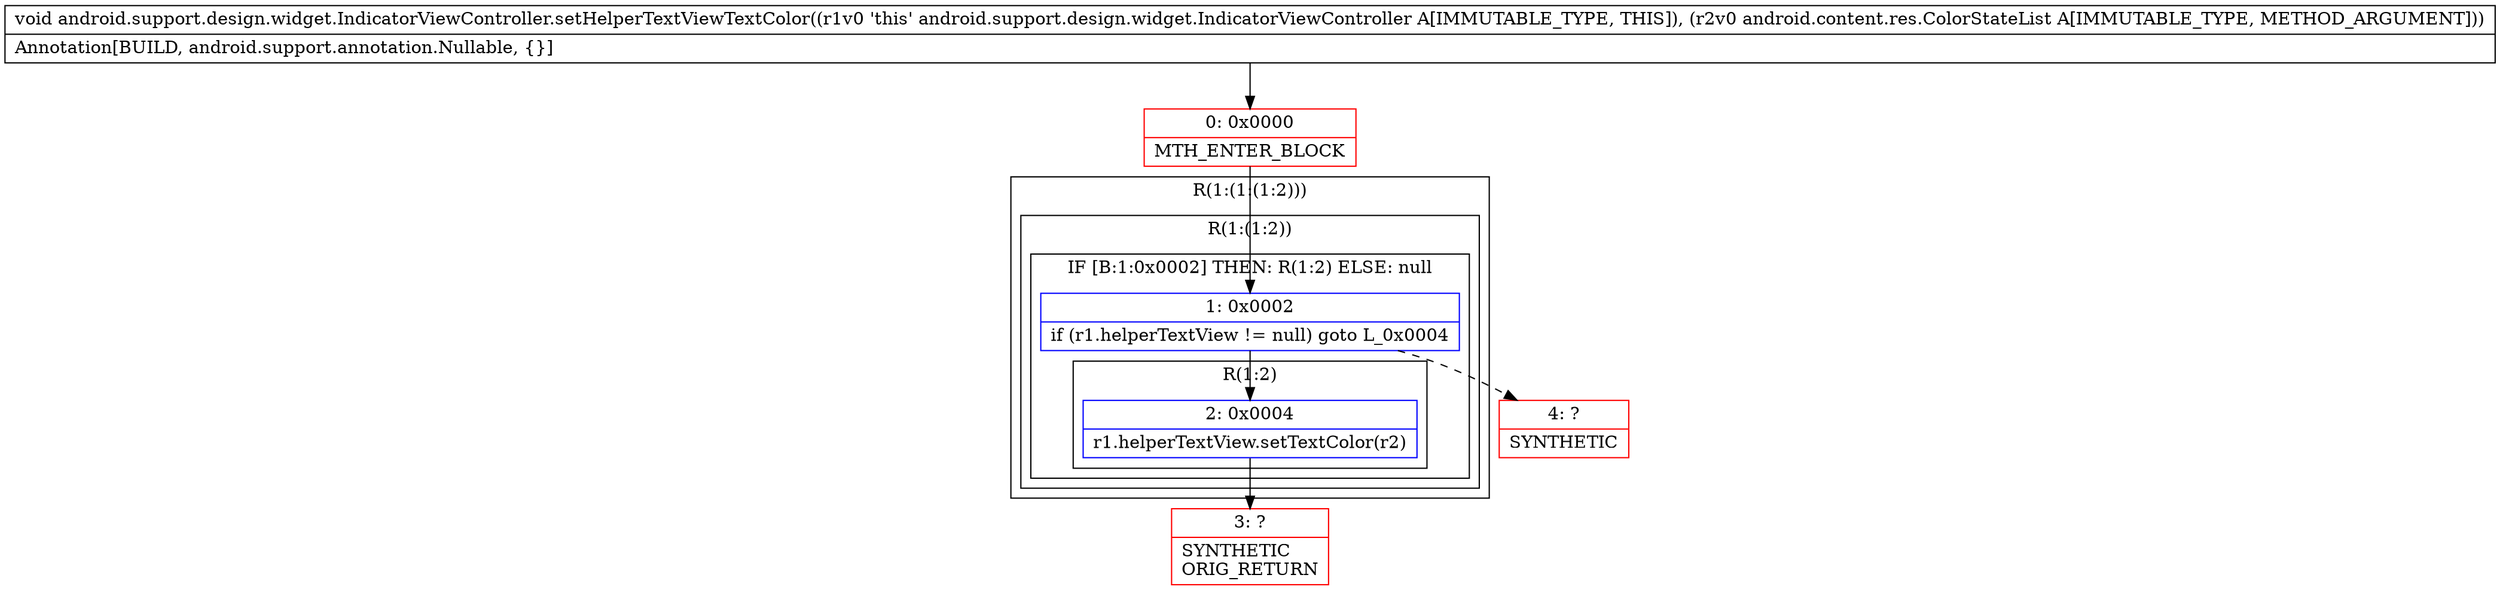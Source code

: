 digraph "CFG forandroid.support.design.widget.IndicatorViewController.setHelperTextViewTextColor(Landroid\/content\/res\/ColorStateList;)V" {
subgraph cluster_Region_195519219 {
label = "R(1:(1:(1:2)))";
node [shape=record,color=blue];
subgraph cluster_Region_517246932 {
label = "R(1:(1:2))";
node [shape=record,color=blue];
subgraph cluster_IfRegion_895556676 {
label = "IF [B:1:0x0002] THEN: R(1:2) ELSE: null";
node [shape=record,color=blue];
Node_1 [shape=record,label="{1\:\ 0x0002|if (r1.helperTextView != null) goto L_0x0004\l}"];
subgraph cluster_Region_1252359978 {
label = "R(1:2)";
node [shape=record,color=blue];
Node_2 [shape=record,label="{2\:\ 0x0004|r1.helperTextView.setTextColor(r2)\l}"];
}
}
}
}
Node_0 [shape=record,color=red,label="{0\:\ 0x0000|MTH_ENTER_BLOCK\l}"];
Node_3 [shape=record,color=red,label="{3\:\ ?|SYNTHETIC\lORIG_RETURN\l}"];
Node_4 [shape=record,color=red,label="{4\:\ ?|SYNTHETIC\l}"];
MethodNode[shape=record,label="{void android.support.design.widget.IndicatorViewController.setHelperTextViewTextColor((r1v0 'this' android.support.design.widget.IndicatorViewController A[IMMUTABLE_TYPE, THIS]), (r2v0 android.content.res.ColorStateList A[IMMUTABLE_TYPE, METHOD_ARGUMENT]))  | Annotation[BUILD, android.support.annotation.Nullable, \{\}]\l}"];
MethodNode -> Node_0;
Node_1 -> Node_2;
Node_1 -> Node_4[style=dashed];
Node_2 -> Node_3;
Node_0 -> Node_1;
}


